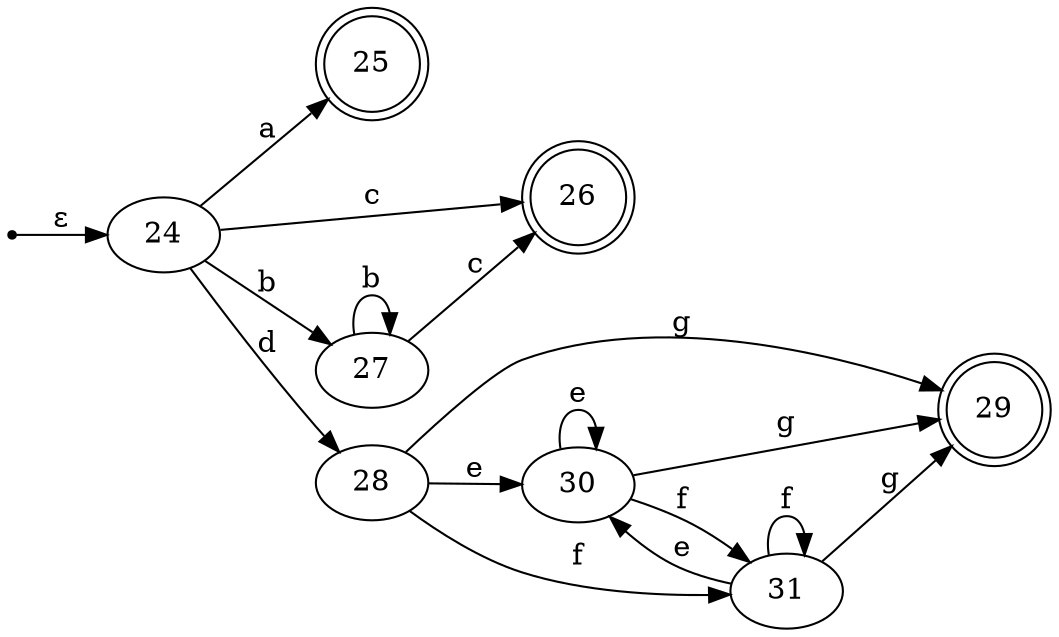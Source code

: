 digraph NFA {
  rankdir=LR;
  size="8,5";

  start [shape=point];
  25 [shape=doublecircle];
  26 [shape=doublecircle];
  29 [shape=doublecircle];
  start -> 24 [ label = "ε" ];
  24 -> 25 [ label = "a" ];
  24 -> 26 [ label = "c" ];
  24 -> 27 [ label = "b" ];
  24 -> 28 [ label = "d" ];
  27 -> 27 [ label = "b" ];
  27 -> 26 [ label = "c" ];
  28 -> 29 [ label = "g" ];
  28 -> 30 [ label = "e" ];
  28 -> 31 [ label = "f" ];
  30 -> 30 [ label = "e" ];
  30 -> 31 [ label = "f" ];
  30 -> 29 [ label = "g" ];
  31 -> 30 [ label = "e" ];
  31 -> 31 [ label = "f" ];
  31 -> 29 [ label = "g" ];
}